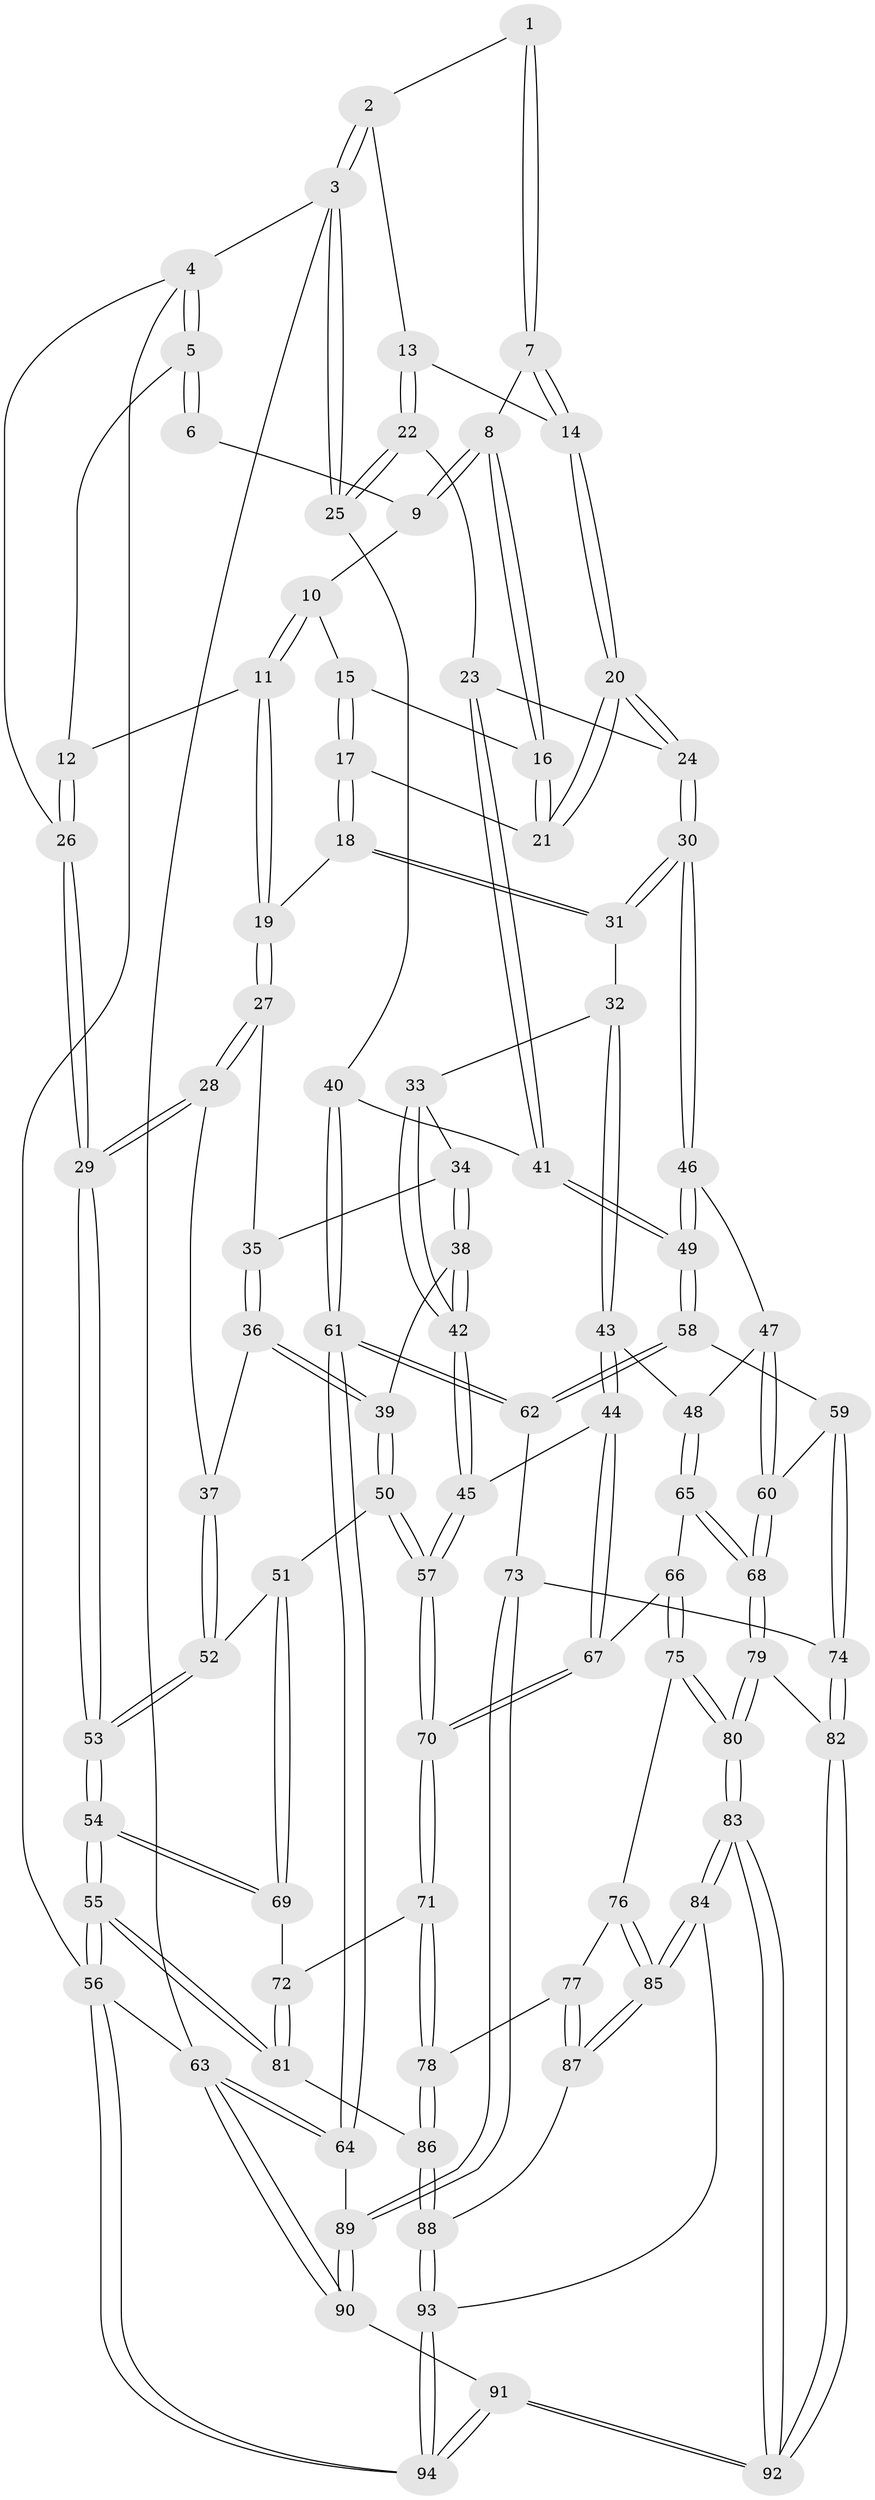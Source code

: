 // coarse degree distribution, {4: 0.13636363636363635, 3: 0.7424242424242424, 2: 0.045454545454545456, 5: 0.07575757575757576}
// Generated by graph-tools (version 1.1) at 2025/54/03/04/25 22:54:21]
// undirected, 94 vertices, 232 edges
graph export_dot {
  node [color=gray90,style=filled];
  1 [pos="+0.6252691094412333+0"];
  2 [pos="+1+0"];
  3 [pos="+1+0"];
  4 [pos="+0+0"];
  5 [pos="+0.1594860074886215+0"];
  6 [pos="+0.34059546554659403+0"];
  7 [pos="+0.6568755113732136+0.061550274008585204"];
  8 [pos="+0.6528387459562103+0.06684343562396787"];
  9 [pos="+0.4261750223512541+0.013154545470668242"];
  10 [pos="+0.44987020440177394+0.08118477411098944"];
  11 [pos="+0.37892191795898206+0.19354228831323733"];
  12 [pos="+0.3678718618261295+0.17765094017234784"];
  13 [pos="+0.8223049189915601+0.10762879573265358"];
  14 [pos="+0.7844332934996815+0.10395368489414732"];
  15 [pos="+0.47376098013799983+0.09281444300774405"];
  16 [pos="+0.6236991192825071+0.1081309877750163"];
  17 [pos="+0.5146874344154292+0.22846485246093928"];
  18 [pos="+0.45985571135142467+0.25454206779650784"];
  19 [pos="+0.37567967470356417+0.21829743689953351"];
  20 [pos="+0.6664491115186929+0.29805973072273206"];
  21 [pos="+0.6121556834205278+0.2197444886194287"];
  22 [pos="+0.8766577481272543+0.2081038834886574"];
  23 [pos="+0.8059906735831369+0.3228868724296106"];
  24 [pos="+0.6862356786992317+0.3396810167508569"];
  25 [pos="+1+0.19212244999619027"];
  26 [pos="+0+0"];
  27 [pos="+0.2732305178674173+0.2805031942662606"];
  28 [pos="+0+0"];
  29 [pos="+0+0"];
  30 [pos="+0.6459771460614074+0.4056016881312132"];
  31 [pos="+0.4752512563797808+0.35832086556019316"];
  32 [pos="+0.4187147041164885+0.40277687392968226"];
  33 [pos="+0.3693599592757502+0.3921915330528619"];
  34 [pos="+0.29761119269697583+0.33346817611623375"];
  35 [pos="+0.2743547073711634+0.2870589929142662"];
  36 [pos="+0.15925794363545226+0.4283660338086826"];
  37 [pos="+0.10463872181353212+0.42230367336374613"];
  38 [pos="+0.2508621016515814+0.46462005593460365"];
  39 [pos="+0.21505146042274595+0.4785480478107537"];
  40 [pos="+1+0.3858828691277507"];
  41 [pos="+0.9098317195462516+0.4308957883267058"];
  42 [pos="+0.31909847718125195+0.496781922365697"];
  43 [pos="+0.45350356269519754+0.5252039106016366"];
  44 [pos="+0.39453547413259404+0.5694963934013922"];
  45 [pos="+0.32296188220144517+0.5046994202524598"];
  46 [pos="+0.6407790733452368+0.4742270242902619"];
  47 [pos="+0.6183260417799247+0.5023452463008633"];
  48 [pos="+0.5759088748035416+0.534007167956673"];
  49 [pos="+0.8472558372749932+0.5860656375342707"];
  50 [pos="+0.1910330160644983+0.5786617969099536"];
  51 [pos="+0.1644647288066504+0.5787444286518575"];
  52 [pos="+0.07483121685996735+0.522983230248614"];
  53 [pos="+0+0.6235085085295831"];
  54 [pos="+0+0.6644013751260214"];
  55 [pos="+0+1"];
  56 [pos="+0+1"];
  57 [pos="+0.21223744722432417+0.59642953887248"];
  58 [pos="+0.8510528977697098+0.5997478731610301"];
  59 [pos="+0.7863781165276943+0.6713786467916494"];
  60 [pos="+0.7160990270623134+0.700771861155444"];
  61 [pos="+1+0.7201100753251729"];
  62 [pos="+0.9632484124283693+0.6642092250133637"];
  63 [pos="+1+1"];
  64 [pos="+1+0.8165879450065364"];
  65 [pos="+0.561937931524797+0.6472906431857458"];
  66 [pos="+0.47238241867738984+0.7031181269121167"];
  67 [pos="+0.3654200555024214+0.6564599721761769"];
  68 [pos="+0.6648144168548167+0.7520624789861223"];
  69 [pos="+0.07535931827867773+0.6766778576543369"];
  70 [pos="+0.28889852760807433+0.7007488770836902"];
  71 [pos="+0.282764822325163+0.7165361064359895"];
  72 [pos="+0.13540761839551146+0.7270746624715043"];
  73 [pos="+0.8504130500308313+0.8156497416798155"];
  74 [pos="+0.8391236615145119+0.8144431848188338"];
  75 [pos="+0.4837189653981947+0.7457128259178127"];
  76 [pos="+0.4609667350917156+0.7868886261778544"];
  77 [pos="+0.3235568775062352+0.7898782202551745"];
  78 [pos="+0.2861137694312806+0.7584717519068461"];
  79 [pos="+0.6634301478975264+0.7600728718191188"];
  80 [pos="+0.6241813139533572+0.8339895446750141"];
  81 [pos="+0.06594863567353816+0.88522807939182"];
  82 [pos="+0.8167702106530692+0.8263657594901033"];
  83 [pos="+0.6040812391188218+1"];
  84 [pos="+0.4643414262880061+0.9328996862779338"];
  85 [pos="+0.4520691006104399+0.9219081870564957"];
  86 [pos="+0.2300179000978649+0.8500549234672549"];
  87 [pos="+0.4145889593779343+0.9071862819461101"];
  88 [pos="+0.27096461631431895+0.9549420574701648"];
  89 [pos="+0.9474340358778467+0.8901012509251833"];
  90 [pos="+0.6847788085173864+1"];
  91 [pos="+0.6440254921892483+1"];
  92 [pos="+0.6348895401425518+1"];
  93 [pos="+0.24997484149392404+1"];
  94 [pos="+0.16302632181235138+1"];
  1 -- 2;
  1 -- 7;
  1 -- 7;
  2 -- 3;
  2 -- 3;
  2 -- 13;
  3 -- 4;
  3 -- 25;
  3 -- 25;
  3 -- 63;
  4 -- 5;
  4 -- 5;
  4 -- 26;
  4 -- 56;
  5 -- 6;
  5 -- 6;
  5 -- 12;
  6 -- 9;
  7 -- 8;
  7 -- 14;
  7 -- 14;
  8 -- 9;
  8 -- 9;
  8 -- 16;
  8 -- 16;
  9 -- 10;
  10 -- 11;
  10 -- 11;
  10 -- 15;
  11 -- 12;
  11 -- 19;
  11 -- 19;
  12 -- 26;
  12 -- 26;
  13 -- 14;
  13 -- 22;
  13 -- 22;
  14 -- 20;
  14 -- 20;
  15 -- 16;
  15 -- 17;
  15 -- 17;
  16 -- 21;
  16 -- 21;
  17 -- 18;
  17 -- 18;
  17 -- 21;
  18 -- 19;
  18 -- 31;
  18 -- 31;
  19 -- 27;
  19 -- 27;
  20 -- 21;
  20 -- 21;
  20 -- 24;
  20 -- 24;
  22 -- 23;
  22 -- 25;
  22 -- 25;
  23 -- 24;
  23 -- 41;
  23 -- 41;
  24 -- 30;
  24 -- 30;
  25 -- 40;
  26 -- 29;
  26 -- 29;
  27 -- 28;
  27 -- 28;
  27 -- 35;
  28 -- 29;
  28 -- 29;
  28 -- 37;
  29 -- 53;
  29 -- 53;
  30 -- 31;
  30 -- 31;
  30 -- 46;
  30 -- 46;
  31 -- 32;
  32 -- 33;
  32 -- 43;
  32 -- 43;
  33 -- 34;
  33 -- 42;
  33 -- 42;
  34 -- 35;
  34 -- 38;
  34 -- 38;
  35 -- 36;
  35 -- 36;
  36 -- 37;
  36 -- 39;
  36 -- 39;
  37 -- 52;
  37 -- 52;
  38 -- 39;
  38 -- 42;
  38 -- 42;
  39 -- 50;
  39 -- 50;
  40 -- 41;
  40 -- 61;
  40 -- 61;
  41 -- 49;
  41 -- 49;
  42 -- 45;
  42 -- 45;
  43 -- 44;
  43 -- 44;
  43 -- 48;
  44 -- 45;
  44 -- 67;
  44 -- 67;
  45 -- 57;
  45 -- 57;
  46 -- 47;
  46 -- 49;
  46 -- 49;
  47 -- 48;
  47 -- 60;
  47 -- 60;
  48 -- 65;
  48 -- 65;
  49 -- 58;
  49 -- 58;
  50 -- 51;
  50 -- 57;
  50 -- 57;
  51 -- 52;
  51 -- 69;
  51 -- 69;
  52 -- 53;
  52 -- 53;
  53 -- 54;
  53 -- 54;
  54 -- 55;
  54 -- 55;
  54 -- 69;
  54 -- 69;
  55 -- 56;
  55 -- 56;
  55 -- 81;
  55 -- 81;
  56 -- 94;
  56 -- 94;
  56 -- 63;
  57 -- 70;
  57 -- 70;
  58 -- 59;
  58 -- 62;
  58 -- 62;
  59 -- 60;
  59 -- 74;
  59 -- 74;
  60 -- 68;
  60 -- 68;
  61 -- 62;
  61 -- 62;
  61 -- 64;
  61 -- 64;
  62 -- 73;
  63 -- 64;
  63 -- 64;
  63 -- 90;
  63 -- 90;
  64 -- 89;
  65 -- 66;
  65 -- 68;
  65 -- 68;
  66 -- 67;
  66 -- 75;
  66 -- 75;
  67 -- 70;
  67 -- 70;
  68 -- 79;
  68 -- 79;
  69 -- 72;
  70 -- 71;
  70 -- 71;
  71 -- 72;
  71 -- 78;
  71 -- 78;
  72 -- 81;
  72 -- 81;
  73 -- 74;
  73 -- 89;
  73 -- 89;
  74 -- 82;
  74 -- 82;
  75 -- 76;
  75 -- 80;
  75 -- 80;
  76 -- 77;
  76 -- 85;
  76 -- 85;
  77 -- 78;
  77 -- 87;
  77 -- 87;
  78 -- 86;
  78 -- 86;
  79 -- 80;
  79 -- 80;
  79 -- 82;
  80 -- 83;
  80 -- 83;
  81 -- 86;
  82 -- 92;
  82 -- 92;
  83 -- 84;
  83 -- 84;
  83 -- 92;
  83 -- 92;
  84 -- 85;
  84 -- 85;
  84 -- 93;
  85 -- 87;
  85 -- 87;
  86 -- 88;
  86 -- 88;
  87 -- 88;
  88 -- 93;
  88 -- 93;
  89 -- 90;
  89 -- 90;
  90 -- 91;
  91 -- 92;
  91 -- 92;
  91 -- 94;
  91 -- 94;
  93 -- 94;
  93 -- 94;
}
